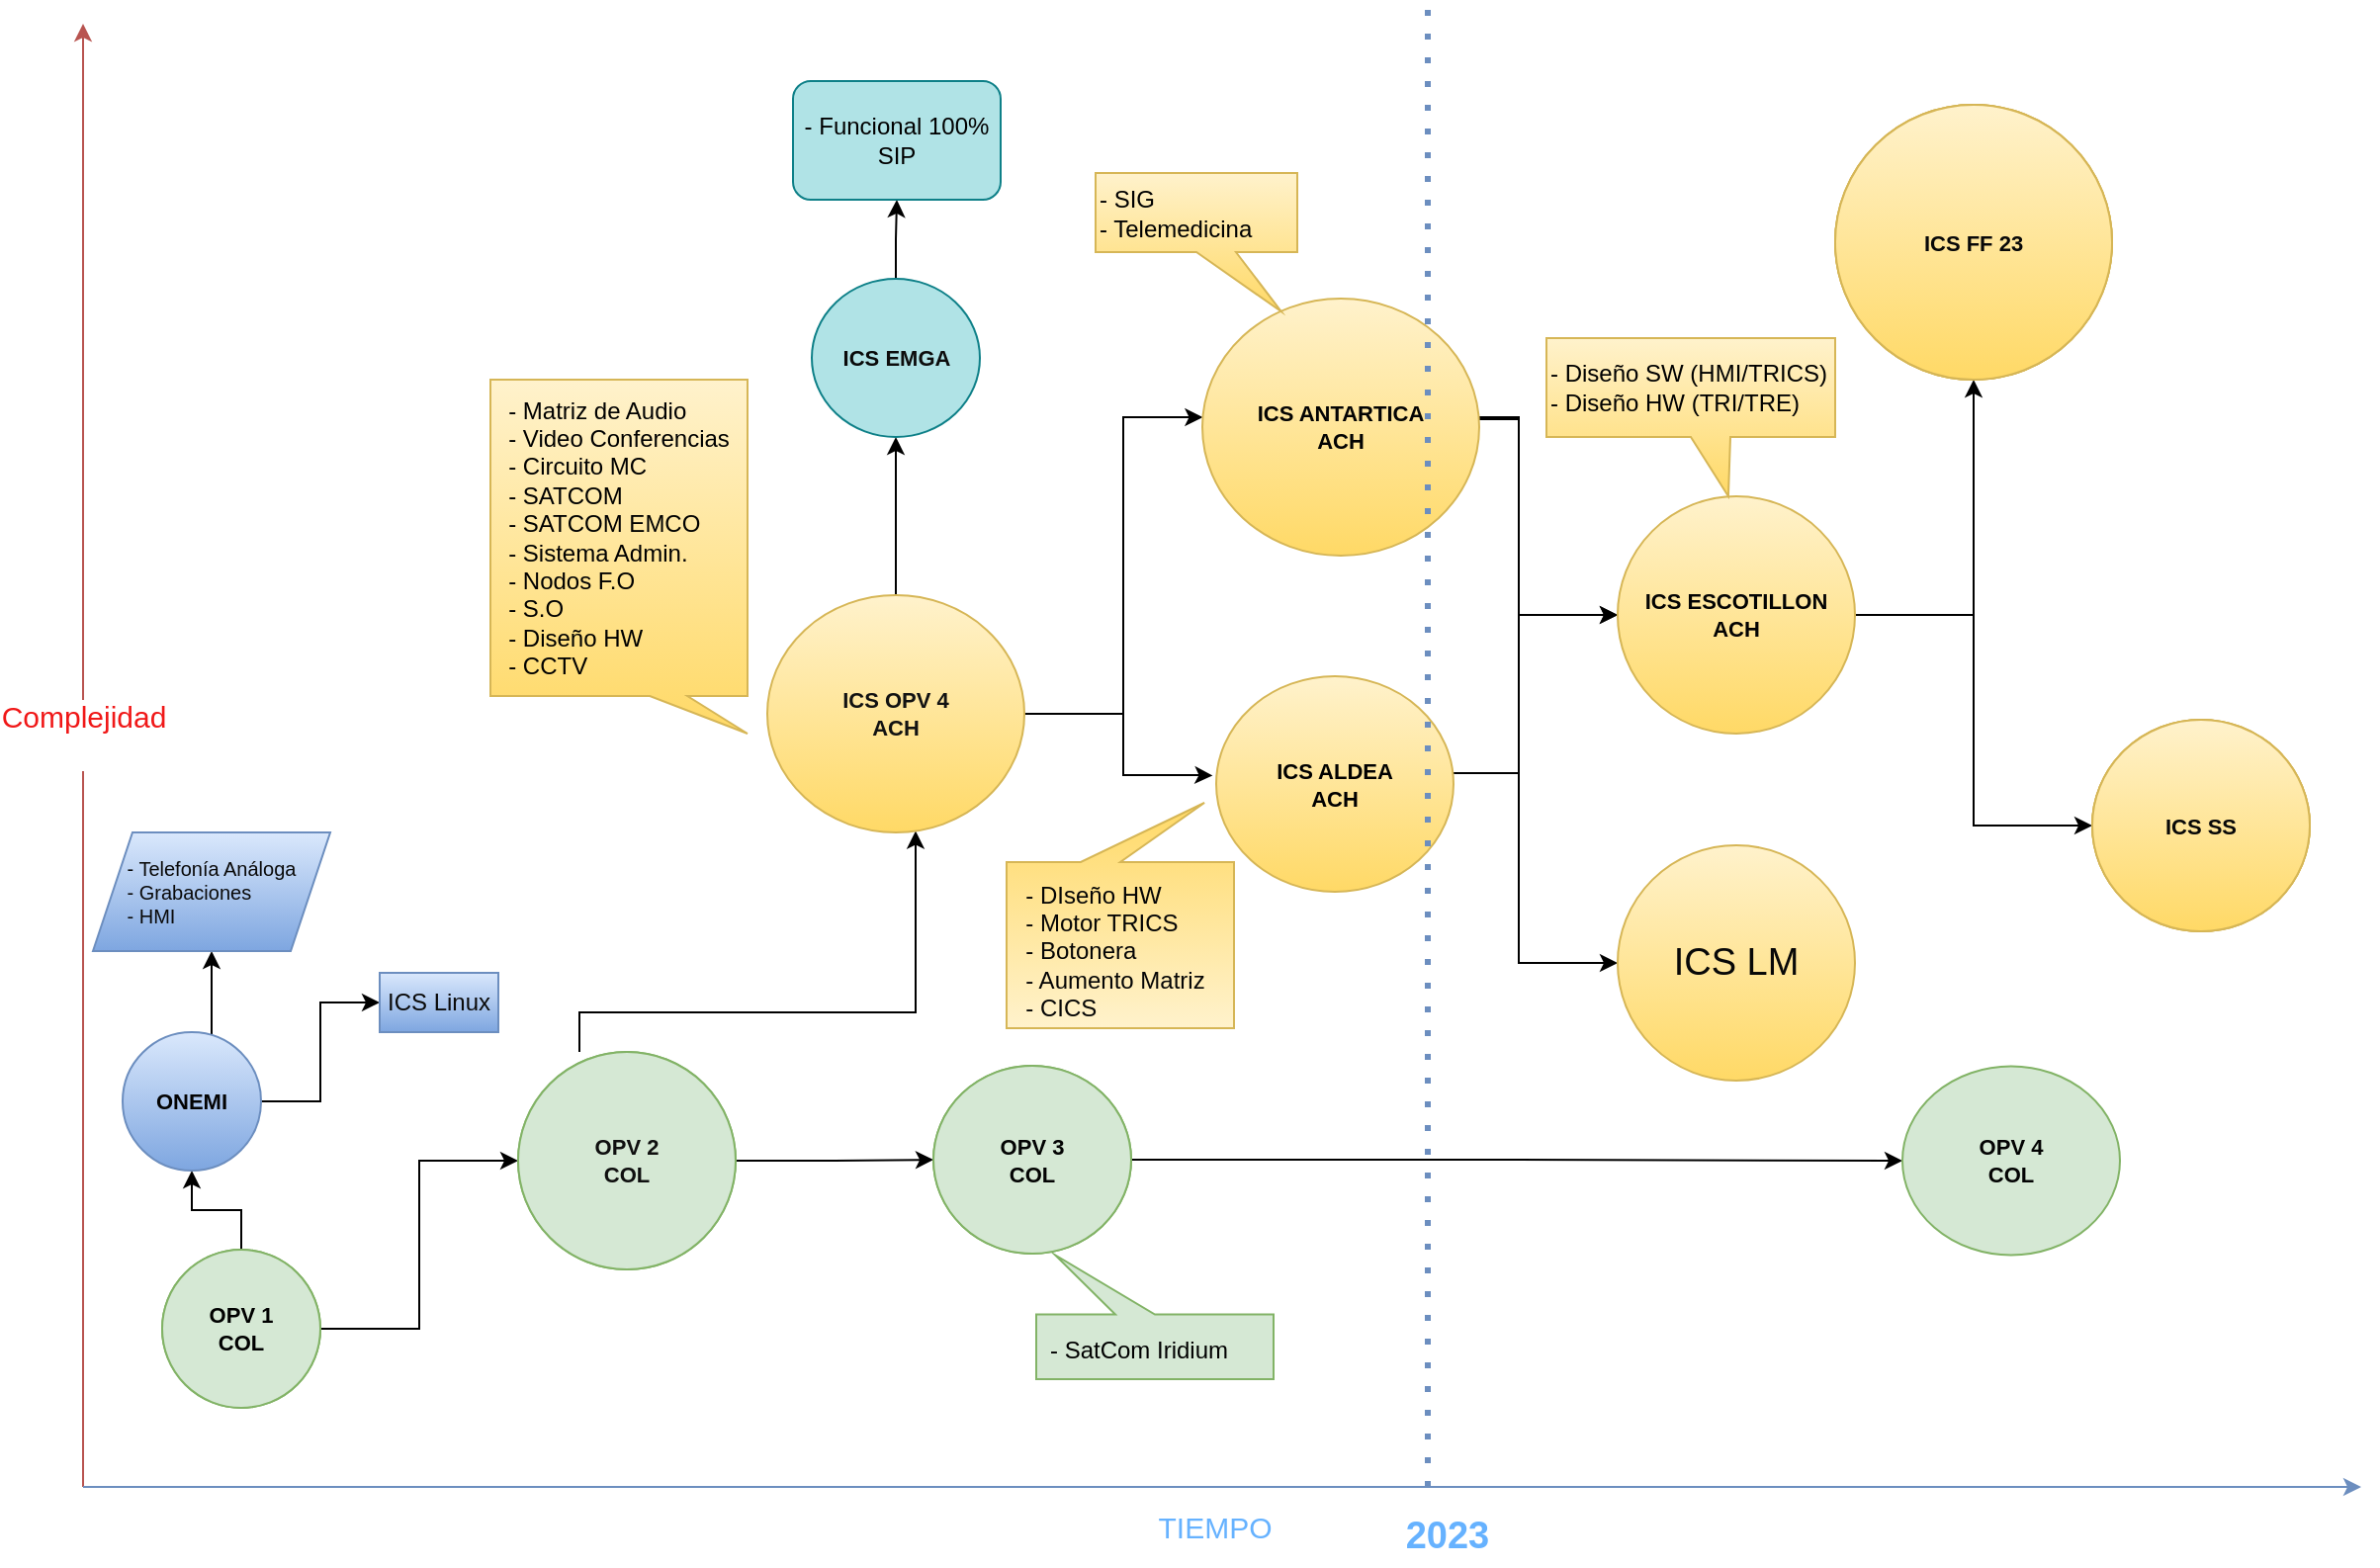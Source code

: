 <mxfile version="20.6.2" type="device" pages="2"><diagram name="ICS Hermes" id="dd472eb7-4b8b-5cd9-a60b-b15522922e76"><mxGraphModel dx="1411" dy="825" grid="1" gridSize="10" guides="1" tooltips="1" connect="1" arrows="1" fold="1" page="1" pageScale="1" pageWidth="1100" pageHeight="850" background="none" math="0" shadow="0"><root><mxCell id="0"/><mxCell id="1" parent="0"/><mxCell id="7mqCqa5LbuB4b-R1EXME-1" value="&lt;div style=&quot;font-size: 15px;&quot;&gt;&lt;font style=&quot;font-size: 15px;&quot; color=&quot;#F01818&quot;&gt;Complejidad&lt;/font&gt;&lt;/div&gt;&lt;div style=&quot;font-size: 15px;&quot;&gt;&lt;font style=&quot;font-size: 15px;&quot; color=&quot;#F01818&quot;&gt;&lt;br&gt;&lt;/font&gt;&lt;/div&gt;" style="endArrow=classic;html=1;rounded=0;fillColor=#f8cecc;strokeColor=#b85450;" parent="1" edge="1"><mxGeometry x="0.03" width="50" height="50" relative="1" as="geometry"><mxPoint x="48" y="760" as="sourcePoint"/><mxPoint x="48" y="20" as="targetPoint"/><Array as="points"><mxPoint x="48" y="430"/></Array><mxPoint as="offset"/></mxGeometry></mxCell><mxCell id="7mqCqa5LbuB4b-R1EXME-2" value="TIEMPO" style="endArrow=classic;html=1;rounded=0;fillColor=#dae8fc;strokeColor=#6c8ebf;labelBackgroundColor=none;fontColor=#66B2FF;fontSize=15;" parent="1" edge="1"><mxGeometry x="-0.007" y="-20" width="50" height="50" relative="1" as="geometry"><mxPoint x="48" y="760" as="sourcePoint"/><mxPoint x="1200" y="760" as="targetPoint"/><mxPoint as="offset"/></mxGeometry></mxCell><mxCell id="7mqCqa5LbuB4b-R1EXME-5" value="" style="edgeStyle=orthogonalEdgeStyle;rounded=0;orthogonalLoop=1;jettySize=auto;html=1;fontSize=18;fontColor=#000000;" parent="1" source="7mqCqa5LbuB4b-R1EXME-3" target="7mqCqa5LbuB4b-R1EXME-4" edge="1"><mxGeometry relative="1" as="geometry"/></mxCell><mxCell id="7mqCqa5LbuB4b-R1EXME-7" value="" style="edgeStyle=orthogonalEdgeStyle;rounded=0;orthogonalLoop=1;jettySize=auto;html=1;fontSize=18;fontColor=#0F0F0F;" parent="1" source="7mqCqa5LbuB4b-R1EXME-3" target="7mqCqa5LbuB4b-R1EXME-6" edge="1"><mxGeometry relative="1" as="geometry"/></mxCell><mxCell id="7mqCqa5LbuB4b-R1EXME-3" value="&lt;div style=&quot;font-size: 13px;&quot;&gt;&lt;font style=&quot;font-size: 13px;&quot; color=&quot;#000000&quot;&gt;OPV 1&lt;/font&gt;&lt;/div&gt;&lt;div style=&quot;font-size: 13px;&quot;&gt;&lt;font style=&quot;font-size: 13px;&quot; color=&quot;#000000&quot;&gt;COL&lt;br&gt;&lt;/font&gt;&lt;/div&gt;" style="ellipse;whiteSpace=wrap;html=1;aspect=fixed;fillColor=#d5e8d4;strokeColor=#82b366;" parent="1" vertex="1"><mxGeometry x="88" y="640" width="80" height="80" as="geometry"/></mxCell><mxCell id="7mqCqa5LbuB4b-R1EXME-13" value="" style="edgeStyle=orthogonalEdgeStyle;rounded=0;orthogonalLoop=1;jettySize=auto;html=1;fontSize=10;fontColor=#0A0A0A;" parent="1" target="7mqCqa5LbuB4b-R1EXME-12" edge="1"><mxGeometry relative="1" as="geometry"><Array as="points"><mxPoint x="299" y="520"/><mxPoint x="469" y="520"/></Array><mxPoint x="299" y="540" as="sourcePoint"/></mxGeometry></mxCell><mxCell id="7mqCqa5LbuB4b-R1EXME-24" value="" style="edgeStyle=orthogonalEdgeStyle;rounded=0;orthogonalLoop=1;jettySize=auto;html=1;fontSize=16;fontColor=#000000;" parent="1" source="7mqCqa5LbuB4b-R1EXME-4" target="7mqCqa5LbuB4b-R1EXME-23" edge="1"><mxGeometry relative="1" as="geometry"/></mxCell><mxCell id="7mqCqa5LbuB4b-R1EXME-4" value="&lt;div style=&quot;font-size: 13px;&quot;&gt;&lt;b&gt;&lt;font style=&quot;font-size: 13px;&quot; color=&quot;#0F0F0F&quot;&gt;&lt;span style=&quot;background-color: transparent;&quot;&gt;OPV 2&lt;/span&gt;&lt;/font&gt;&lt;/b&gt;&lt;/div&gt;&lt;div style=&quot;font-size: 13px;&quot;&gt;&lt;b&gt;&lt;font style=&quot;font-size: 13px;&quot; color=&quot;#0F0F0F&quot;&gt;&lt;span style=&quot;background-color: transparent;&quot;&gt;COL&lt;/span&gt;&lt;/font&gt;&lt;font style=&quot;font-size: 13px;&quot;&gt;&lt;br&gt;&lt;/font&gt;&lt;/b&gt;&lt;/div&gt;" style="ellipse;whiteSpace=wrap;html=1;fillColor=#d5e8d4;strokeColor=#82b366;" parent="1" vertex="1"><mxGeometry x="268" y="540" width="110" height="110" as="geometry"/></mxCell><mxCell id="7mqCqa5LbuB4b-R1EXME-9" value="" style="edgeStyle=orthogonalEdgeStyle;rounded=0;orthogonalLoop=1;jettySize=auto;html=1;fontSize=18;fontColor=#030303;" parent="1" source="7mqCqa5LbuB4b-R1EXME-6" target="7mqCqa5LbuB4b-R1EXME-8" edge="1"><mxGeometry relative="1" as="geometry"><Array as="points"><mxPoint x="113" y="520"/><mxPoint x="113" y="520"/></Array></mxGeometry></mxCell><mxCell id="7mqCqa5LbuB4b-R1EXME-11" value="" style="edgeStyle=orthogonalEdgeStyle;rounded=0;orthogonalLoop=1;jettySize=auto;html=1;fontSize=10;fontColor=#0a0a0a;" parent="1" source="7mqCqa5LbuB4b-R1EXME-6" target="7mqCqa5LbuB4b-R1EXME-10" edge="1"><mxGeometry relative="1" as="geometry"/></mxCell><mxCell id="7mqCqa5LbuB4b-R1EXME-6" value="&lt;span style=&quot;font-size: 11px;&quot;&gt;&lt;font color=&quot;#030303&quot; style=&quot;font-size: 11px;&quot;&gt;ONEMI&lt;/font&gt;&lt;/span&gt;" style="ellipse;whiteSpace=wrap;html=1;fillColor=#dae8fc;strokeColor=#6c8ebf;gradientColor=#7ea6e0;fontSize=11;fontStyle=1" parent="1" vertex="1"><mxGeometry x="68" y="530" width="70" height="70" as="geometry"/></mxCell><mxCell id="7mqCqa5LbuB4b-R1EXME-8" value="&lt;div style=&quot;font-size: 10px;&quot; align=&quot;left&quot;&gt;&lt;font style=&quot;font-size: 10px;&quot; color=&quot;#0a0a0a&quot;&gt;- Telefonía Análoga&lt;/font&gt;&lt;/div&gt;&lt;div style=&quot;font-size: 10px;&quot; align=&quot;left&quot;&gt;&lt;font style=&quot;font-size: 10px;&quot; color=&quot;#0a0a0a&quot;&gt;- Grabaciones&lt;/font&gt;&lt;/div&gt;&lt;div style=&quot;font-size: 10px;&quot; align=&quot;left&quot;&gt;&lt;font style=&quot;font-size: 10px;&quot; color=&quot;#0a0a0a&quot;&gt;- HMI&lt;/font&gt;&lt;font style=&quot;font-size: 10px;&quot; color=&quot;#0a0a0a&quot;&gt;&lt;br&gt;&lt;/font&gt;&lt;/div&gt;" style="shape=parallelogram;perimeter=parallelogramPerimeter;whiteSpace=wrap;html=1;fixedSize=1;fillColor=#dae8fc;strokeColor=#6c8ebf;gradientColor=#7ea6e0;" parent="1" vertex="1"><mxGeometry x="53" y="429" width="120" height="60" as="geometry"/></mxCell><mxCell id="7mqCqa5LbuB4b-R1EXME-10" value="&lt;font color=&quot;#0A0A0A&quot;&gt;ICS Linux&lt;/font&gt;" style="whiteSpace=wrap;html=1;fillColor=#dae8fc;strokeColor=#6c8ebf;gradientColor=#7ea6e0;" parent="1" vertex="1"><mxGeometry x="198" y="500" width="60" height="30" as="geometry"/></mxCell><mxCell id="7mqCqa5LbuB4b-R1EXME-17" value="" style="edgeStyle=orthogonalEdgeStyle;rounded=0;orthogonalLoop=1;jettySize=auto;html=1;fontSize=16;fontColor=#000000;" parent="1" source="7mqCqa5LbuB4b-R1EXME-12" target="7mqCqa5LbuB4b-R1EXME-16" edge="1"><mxGeometry relative="1" as="geometry"/></mxCell><mxCell id="7mqCqa5LbuB4b-R1EXME-32" value="" style="edgeStyle=orthogonalEdgeStyle;rounded=0;orthogonalLoop=1;jettySize=auto;html=1;fontSize=13;fontColor=#030303;exitX=1;exitY=0.5;exitDx=0;exitDy=0;" parent="1" source="7mqCqa5LbuB4b-R1EXME-12" target="7mqCqa5LbuB4b-R1EXME-29" edge="1"><mxGeometry relative="1" as="geometry"><Array as="points"><mxPoint x="574" y="369"/><mxPoint x="574" y="219"/></Array></mxGeometry></mxCell><mxCell id="7mqCqa5LbuB4b-R1EXME-34" style="edgeStyle=orthogonalEdgeStyle;rounded=0;orthogonalLoop=1;jettySize=auto;html=1;fontSize=13;fontColor=#030303;entryX=-0.015;entryY=0.461;entryDx=0;entryDy=0;entryPerimeter=0;" parent="1" source="7mqCqa5LbuB4b-R1EXME-12" target="7mqCqa5LbuB4b-R1EXME-35" edge="1"><mxGeometry relative="1" as="geometry"><mxPoint x="644" y="439" as="targetPoint"/><Array as="points"><mxPoint x="574" y="369"/><mxPoint x="574" y="400"/><mxPoint x="612" y="400"/></Array></mxGeometry></mxCell><mxCell id="7mqCqa5LbuB4b-R1EXME-12" value="&lt;div style=&quot;font-size: 11px;&quot;&gt;&lt;span style=&quot;font-size: 11px;&quot;&gt;&lt;font style=&quot;font-size: 11px;&quot; color=&quot;#121212&quot;&gt;ICS OPV 4&lt;/font&gt;&lt;/span&gt;&lt;/div&gt;&lt;div style=&quot;font-size: 11px;&quot;&gt;&lt;span style=&quot;font-size: 11px;&quot;&gt;&lt;font style=&quot;font-size: 11px;&quot; color=&quot;#121212&quot;&gt;ACH&lt;/font&gt;&lt;font style=&quot;font-size: 11px;&quot;&gt;&lt;br style=&quot;font-size: 11px;&quot;&gt;&lt;/font&gt;&lt;/span&gt;&lt;/div&gt;" style="ellipse;whiteSpace=wrap;html=1;fillColor=#fff2cc;strokeColor=#d6b656;gradientColor=#ffd966;fontSize=11;fontStyle=1" parent="1" vertex="1"><mxGeometry x="394" y="309" width="130" height="120" as="geometry"/></mxCell><mxCell id="7mqCqa5LbuB4b-R1EXME-21" value="" style="edgeStyle=orthogonalEdgeStyle;rounded=0;orthogonalLoop=1;jettySize=auto;html=1;fontSize=16;fontColor=#0d0d0d;" parent="1" source="7mqCqa5LbuB4b-R1EXME-16" target="7mqCqa5LbuB4b-R1EXME-20" edge="1"><mxGeometry relative="1" as="geometry"/></mxCell><mxCell id="7mqCqa5LbuB4b-R1EXME-16" value="&lt;font color=&quot;#0A0A0A&quot; style=&quot;font-size: 11px;&quot;&gt;&lt;b style=&quot;font-size: 11px;&quot;&gt;ICS&lt;/b&gt;&lt;/font&gt; &lt;b style=&quot;font-size: 11px;&quot;&gt;&lt;font color=&quot;#0d0d0d&quot; style=&quot;font-size: 11px;&quot;&gt;EMGA&lt;/font&gt;&lt;/b&gt;" style="ellipse;whiteSpace=wrap;html=1;fillColor=#b0e3e6;strokeColor=#0e8088;fontSize=11;" parent="1" vertex="1"><mxGeometry x="416.5" y="149" width="85" height="80" as="geometry"/></mxCell><mxCell id="7mqCqa5LbuB4b-R1EXME-20" value="&lt;div align=&quot;center&quot;&gt;&lt;font color=&quot;#000000&quot;&gt;- Funcional 100% SIP&lt;/font&gt;&lt;/div&gt;" style="rounded=1;whiteSpace=wrap;html=1;fillColor=#b0e3e6;strokeColor=#0e8088;align=center;" parent="1" vertex="1"><mxGeometry x="407" y="49" width="105" height="60" as="geometry"/></mxCell><mxCell id="XgFDl2Q0dGDpwdbtG6Ab-21" value="" style="edgeStyle=orthogonalEdgeStyle;rounded=0;orthogonalLoop=1;jettySize=auto;html=1;fontSize=19;fontColor=#080808;" parent="1" source="7mqCqa5LbuB4b-R1EXME-23" target="XgFDl2Q0dGDpwdbtG6Ab-20" edge="1"><mxGeometry relative="1" as="geometry"/></mxCell><mxCell id="7mqCqa5LbuB4b-R1EXME-23" value="&lt;div style=&quot;font-size: 13px;&quot;&gt;&lt;b&gt;&lt;font style=&quot;font-size: 13px;&quot; color=&quot;#030303&quot;&gt;OPV 3&lt;/font&gt;&lt;/b&gt;&lt;/div&gt;&lt;div style=&quot;font-size: 13px;&quot;&gt;&lt;b&gt;&lt;font style=&quot;font-size: 13px;&quot; color=&quot;#030303&quot;&gt;COL&lt;br&gt;&lt;/font&gt;&lt;/b&gt;&lt;/div&gt;" style="ellipse;whiteSpace=wrap;html=1;fillColor=#d5e8d4;strokeColor=#82b366;" parent="1" vertex="1"><mxGeometry x="478" y="547" width="100" height="95" as="geometry"/></mxCell><mxCell id="7mqCqa5LbuB4b-R1EXME-41" style="edgeStyle=orthogonalEdgeStyle;rounded=0;orthogonalLoop=1;jettySize=auto;html=1;entryX=0;entryY=0.5;entryDx=0;entryDy=0;fontSize=13;fontColor=#050505;" parent="1" source="7mqCqa5LbuB4b-R1EXME-29" target="7mqCqa5LbuB4b-R1EXME-40" edge="1"><mxGeometry relative="1" as="geometry"><Array as="points"><mxPoint x="774" y="219"/><mxPoint x="774" y="319"/></Array></mxGeometry></mxCell><mxCell id="XgFDl2Q0dGDpwdbtG6Ab-18" style="edgeStyle=orthogonalEdgeStyle;rounded=0;orthogonalLoop=1;jettySize=auto;html=1;entryX=0;entryY=0.5;entryDx=0;entryDy=0;fontSize=19;fontColor=#080808;" parent="1" source="7mqCqa5LbuB4b-R1EXME-29" target="XgFDl2Q0dGDpwdbtG6Ab-13" edge="1"><mxGeometry relative="1" as="geometry"><Array as="points"><mxPoint x="774" y="220"/><mxPoint x="774" y="495"/></Array></mxGeometry></mxCell><mxCell id="7mqCqa5LbuB4b-R1EXME-29" value="&lt;div style=&quot;font-size: 11px;&quot;&gt;&lt;span style=&quot;font-size: 11px;&quot;&gt;&lt;font style=&quot;font-size: 11px;&quot; color=&quot;#030303&quot;&gt;ICS ANTARTICA &lt;br style=&quot;font-size: 11px;&quot;&gt;&lt;/font&gt;&lt;/span&gt;&lt;/div&gt;&lt;div style=&quot;font-size: 11px;&quot;&gt;&lt;span style=&quot;font-size: 11px;&quot;&gt;&lt;font style=&quot;font-size: 11px;&quot; color=&quot;#030303&quot;&gt;ACH&lt;/font&gt;&lt;/span&gt;&lt;br style=&quot;font-size: 11px;&quot;&gt;&lt;/div&gt;" style="ellipse;whiteSpace=wrap;html=1;fillColor=#fff2cc;strokeColor=#d6b656;gradientColor=#ffd966;fontSize=11;fontStyle=1" parent="1" vertex="1"><mxGeometry x="614" y="159" width="140" height="130" as="geometry"/></mxCell><mxCell id="7mqCqa5LbuB4b-R1EXME-42" style="edgeStyle=orthogonalEdgeStyle;rounded=0;orthogonalLoop=1;jettySize=auto;html=1;fontSize=13;fontColor=#050505;" parent="1" source="7mqCqa5LbuB4b-R1EXME-35" edge="1"><mxGeometry relative="1" as="geometry"><mxPoint x="824" y="319" as="targetPoint"/><Array as="points"><mxPoint x="774" y="399"/><mxPoint x="774" y="319"/></Array></mxGeometry></mxCell><mxCell id="7mqCqa5LbuB4b-R1EXME-35" value="&lt;div style=&quot;font-size: 11px;&quot;&gt;&lt;span style=&quot;font-size: 11px;&quot;&gt;&lt;font color=&quot;#000000&quot; style=&quot;font-size: 11px;&quot;&gt;ICS ALDEA&lt;/font&gt;&lt;/span&gt;&lt;/div&gt;&lt;div style=&quot;font-size: 11px;&quot;&gt;&lt;span style=&quot;font-size: 11px;&quot;&gt;&lt;font color=&quot;#000000&quot; style=&quot;font-size: 11px;&quot;&gt;ACH&lt;/font&gt;&lt;br style=&quot;font-size: 11px;&quot;&gt;&lt;/span&gt;&lt;/div&gt;" style="ellipse;whiteSpace=wrap;html=1;fillColor=#fff2cc;strokeColor=#d6b656;gradientColor=#ffd966;fontSize=11;fontStyle=1" parent="1" vertex="1"><mxGeometry x="621" y="350" width="120" height="109" as="geometry"/></mxCell><mxCell id="XgFDl2Q0dGDpwdbtG6Ab-12" value="" style="edgeStyle=orthogonalEdgeStyle;rounded=0;orthogonalLoop=1;jettySize=auto;html=1;fontSize=12;fontColor=#2B2C2E;exitX=1;exitY=0.5;exitDx=0;exitDy=0;" parent="1" source="7mqCqa5LbuB4b-R1EXME-40" target="XgFDl2Q0dGDpwdbtG6Ab-11" edge="1"><mxGeometry relative="1" as="geometry"/></mxCell><mxCell id="XgFDl2Q0dGDpwdbtG6Ab-15" style="edgeStyle=orthogonalEdgeStyle;rounded=0;orthogonalLoop=1;jettySize=auto;html=1;fontSize=19;fontColor=#080808;" parent="1" source="7mqCqa5LbuB4b-R1EXME-40" target="XgFDl2Q0dGDpwdbtG6Ab-14" edge="1"><mxGeometry relative="1" as="geometry"/></mxCell><mxCell id="7mqCqa5LbuB4b-R1EXME-40" value="&lt;div style=&quot;font-size: 11px;&quot;&gt;&lt;span style=&quot;font-size: 11px;&quot;&gt;&lt;font style=&quot;font-size: 11px;&quot; color=&quot;#030303&quot;&gt;ICS ESCOTILLON &lt;br style=&quot;font-size: 11px;&quot;&gt;&lt;/font&gt;&lt;/span&gt;&lt;/div&gt;&lt;div style=&quot;font-size: 11px;&quot;&gt;&lt;span style=&quot;font-size: 11px;&quot;&gt;&lt;font style=&quot;font-size: 11px;&quot; color=&quot;#030303&quot;&gt;ACH&lt;/font&gt;&lt;/span&gt;&lt;br style=&quot;font-size: 11px;&quot;&gt;&lt;/div&gt;" style="ellipse;whiteSpace=wrap;html=1;fillColor=#fff2cc;strokeColor=#d6b656;gradientColor=#ffd966;fontSize=11;fontStyle=1" parent="1" vertex="1"><mxGeometry x="824" y="259" width="120" height="120" as="geometry"/></mxCell><mxCell id="7mqCqa5LbuB4b-R1EXME-46" value="" style="endArrow=none;dashed=1;html=1;dashPattern=1 3;strokeWidth=3;rounded=0;fontSize=14;fontColor=#030303;fillColor=#dae8fc;gradientColor=#7ea6e0;strokeColor=#6c8ebf;" parent="1" edge="1"><mxGeometry width="50" height="50" relative="1" as="geometry"><mxPoint x="728" y="760" as="sourcePoint"/><mxPoint x="728" y="10" as="targetPoint"/></mxGeometry></mxCell><mxCell id="XgFDl2Q0dGDpwdbtG6Ab-1" value="&lt;font size=&quot;1&quot;&gt;&lt;b style=&quot;font-size: 19px;&quot;&gt;2023&lt;/b&gt;&lt;/font&gt;" style="text;html=1;strokeColor=none;fillColor=none;align=center;verticalAlign=middle;whiteSpace=wrap;rounded=0;labelBackgroundColor=none;fontSize=13;fontColor=#66B2FF;" parent="1" vertex="1"><mxGeometry x="688" y="770" width="100" height="30" as="geometry"/></mxCell><mxCell id="XgFDl2Q0dGDpwdbtG6Ab-4" value="&lt;font style=&quot;font-size: 12px;&quot;&gt;&lt;br&gt;&lt;/font&gt;&lt;div style=&quot;font-size: 12px;&quot; align=&quot;left&quot;&gt;&lt;font style=&quot;font-size: 12px;&quot; color=&quot;#000000&quot;&gt;- Matriz de Audio&lt;/font&gt;&lt;/div&gt;&lt;div style=&quot;font-size: 12px;&quot; align=&quot;left&quot;&gt;&lt;font style=&quot;font-size: 12px;&quot; color=&quot;#000000&quot;&gt;- Video Conferencias&lt;/font&gt;&lt;/div&gt;&lt;div style=&quot;font-size: 12px;&quot; align=&quot;left&quot;&gt;&lt;font style=&quot;font-size: 12px;&quot; color=&quot;#000000&quot;&gt;- Circuito MC&lt;/font&gt;&lt;/div&gt;&lt;div style=&quot;font-size: 12px;&quot; align=&quot;left&quot;&gt;&lt;font style=&quot;font-size: 12px;&quot; color=&quot;#000000&quot;&gt;- SATCOM&lt;/font&gt;&lt;/div&gt;&lt;div style=&quot;font-size: 12px;&quot; align=&quot;left&quot;&gt;&lt;font style=&quot;font-size: 12px;&quot; color=&quot;#000000&quot;&gt;- SATCOM EMCO&lt;/font&gt;&lt;/div&gt;&lt;div style=&quot;font-size: 12px;&quot; align=&quot;left&quot;&gt;&lt;font style=&quot;font-size: 12px;&quot; color=&quot;#000000&quot;&gt;- Sistema Admin.&lt;/font&gt;&lt;/div&gt;&lt;div style=&quot;font-size: 12px;&quot; align=&quot;left&quot;&gt;&lt;font style=&quot;font-size: 12px;&quot; color=&quot;#000000&quot;&gt;- Nodos F.O&lt;/font&gt;&lt;/div&gt;&lt;div style=&quot;font-size: 12px;&quot; align=&quot;left&quot;&gt;&lt;font style=&quot;font-size: 12px;&quot; color=&quot;#000000&quot;&gt;- S.O&lt;/font&gt;&lt;/div&gt;&lt;div style=&quot;font-size: 12px;&quot; align=&quot;left&quot;&gt;&lt;font style=&quot;font-size: 12px;&quot; color=&quot;#000000&quot;&gt;- Diseño HW&lt;/font&gt;&lt;/div&gt;&lt;div style=&quot;font-size: 12px;&quot; align=&quot;left&quot;&gt;&lt;font style=&quot;font-size: 12px;&quot; color=&quot;#000000&quot;&gt;&lt;font style=&quot;font-size: 12px;&quot;&gt;- CCTV&lt;/font&gt;&lt;br&gt;&lt;/font&gt;&lt;/div&gt;&lt;br&gt;" style="shape=callout;whiteSpace=wrap;html=1;perimeter=calloutPerimeter;labelBackgroundColor=none;strokeColor=#d6b656;fontSize=19;position2=1;fillColor=#fff2cc;gradientColor=#ffd966;base=19;size=19;position=0.62;" parent="1" vertex="1"><mxGeometry x="254" y="200" width="130" height="179" as="geometry"/></mxCell><mxCell id="XgFDl2Q0dGDpwdbtG6Ab-11" value="&lt;font style=&quot;font-size: 19px;&quot; color=&quot;#080808&quot;&gt;ICS FF 23&lt;/font&gt;" style="ellipse;whiteSpace=wrap;html=1;fillColor=#fff2cc;strokeColor=#d6b656;gradientColor=#ffd966;" parent="1" vertex="1"><mxGeometry x="934" y="61" width="140" height="139" as="geometry"/></mxCell><mxCell id="XgFDl2Q0dGDpwdbtG6Ab-13" value="&lt;font style=&quot;font-size: 19px;&quot; color=&quot;#080808&quot;&gt;ICS LM&lt;/font&gt;" style="ellipse;whiteSpace=wrap;html=1;fillColor=#fff2cc;strokeColor=#d6b656;gradientColor=#ffd966;" parent="1" vertex="1"><mxGeometry x="824" y="435.5" width="120" height="119" as="geometry"/></mxCell><mxCell id="XgFDl2Q0dGDpwdbtG6Ab-14" value="&lt;font style=&quot;font-size: 19px;&quot; color=&quot;#080808&quot;&gt;ICS SS&lt;/font&gt;" style="ellipse;whiteSpace=wrap;html=1;fillColor=#fff2cc;strokeColor=#d6b656;gradientColor=#ffd966;" parent="1" vertex="1"><mxGeometry x="1064" y="372" width="110" height="107" as="geometry"/></mxCell><mxCell id="XgFDl2Q0dGDpwdbtG6Ab-20" value="&lt;div style=&quot;font-size: 11px;&quot;&gt;&lt;span style=&quot;font-size: 11px;&quot;&gt;&lt;font style=&quot;font-size: 11px;&quot; color=&quot;#030303&quot;&gt;OPV 4&lt;/font&gt;&lt;/span&gt;&lt;/div&gt;&lt;div style=&quot;font-size: 11px;&quot;&gt;&lt;span style=&quot;font-size: 11px;&quot;&gt;&lt;font style=&quot;font-size: 11px;&quot; color=&quot;#030303&quot;&gt;COL&lt;br style=&quot;font-size: 11px;&quot;&gt;&lt;/font&gt;&lt;/span&gt;&lt;/div&gt;" style="ellipse;whiteSpace=wrap;html=1;fillColor=#d5e8d4;strokeColor=#82b366;fontSize=11;fontStyle=1" parent="1" vertex="1"><mxGeometry x="968" y="547.25" width="110" height="95.5" as="geometry"/></mxCell><mxCell id="gtB1ykbKYXZZdmGHr2ak-2" value="" style="shape=callout;whiteSpace=wrap;html=1;perimeter=calloutPerimeter;rotation=-180;position2=0.13;fillColor=#fff2cc;strokeColor=#d6b656;gradientColor=#ffd966;" vertex="1" parent="1"><mxGeometry x="515" y="414" width="115" height="114" as="geometry"/></mxCell><mxCell id="XgFDl2Q0dGDpwdbtG6Ab-10" value="&lt;div align=&quot;left&quot;&gt;&lt;font color=&quot;#050505&quot;&gt;- DIseño HW&lt;/font&gt;&lt;/div&gt;&lt;div align=&quot;left&quot;&gt;&lt;font color=&quot;#050505&quot;&gt;- Motor TRICS&lt;/font&gt;&lt;/div&gt;&lt;div align=&quot;left&quot;&gt;&lt;font color=&quot;#050505&quot;&gt;- Botonera&lt;/font&gt;&lt;/div&gt;&lt;div align=&quot;left&quot;&gt;&lt;font color=&quot;#050505&quot;&gt;- Aumento Matriz&lt;/font&gt;&lt;/div&gt;&lt;font color=&quot;#050505&quot;&gt;&lt;div style=&quot;text-align: left;&quot;&gt;&lt;span style=&quot;background-color: initial;&quot;&gt;- CICS&lt;/span&gt;&lt;/div&gt;&lt;/font&gt;" style="text;html=1;strokeColor=none;fillColor=none;align=center;verticalAlign=middle;whiteSpace=wrap;rounded=0;labelBackgroundColor=none;fontSize=12;fontColor=#0A0A0A;" parent="1" vertex="1"><mxGeometry x="515" y="444" width="110" height="90" as="geometry"/></mxCell><mxCell id="gtB1ykbKYXZZdmGHr2ak-4" value="- SIG&lt;br&gt;&lt;div style=&quot;&quot;&gt;&lt;span style=&quot;background-color: initial;&quot;&gt;- Telemedicina&lt;/span&gt;&lt;/div&gt;" style="shape=callout;whiteSpace=wrap;html=1;perimeter=calloutPerimeter;position2=0.92;fillColor=#fff2cc;gradientColor=#ffd966;strokeColor=#d6b656;align=left;" vertex="1" parent="1"><mxGeometry x="560" y="95.5" width="102" height="70" as="geometry"/></mxCell><mxCell id="gtB1ykbKYXZZdmGHr2ak-5" value="- Diseño SW (HMI/TRICS)&lt;br&gt;- Diseño HW (TRI/TRE)" style="shape=callout;whiteSpace=wrap;html=1;perimeter=calloutPerimeter;labelBackgroundColor=none;fillColor=#fff2cc;gradientColor=#ffd966;strokeColor=#d6b656;align=left;position2=0.63;" vertex="1" parent="1"><mxGeometry x="788" y="179" width="146" height="80" as="geometry"/></mxCell><mxCell id="gtB1ykbKYXZZdmGHr2ak-6" value="" style="shape=callout;whiteSpace=wrap;html=1;perimeter=calloutPerimeter;labelBackgroundColor=none;fillColor=#d5e8d4;strokeColor=#82b366;rotation=-180;position2=0.92;" vertex="1" parent="1"><mxGeometry x="530" y="642.75" width="120" height="62.75" as="geometry"/></mxCell><mxCell id="gtB1ykbKYXZZdmGHr2ak-7" value="- SatCom Iridium" style="text;html=1;strokeColor=none;fillColor=none;align=center;verticalAlign=middle;whiteSpace=wrap;rounded=0;labelBackgroundColor=none;fontStyle=0" vertex="1" parent="1"><mxGeometry x="532.5" y="675.5" width="97.5" height="30" as="geometry"/></mxCell><mxCell id="gtB1ykbKYXZZdmGHr2ak-10" value="&lt;font style=&quot;font-size: 19px;&quot; color=&quot;#080808&quot;&gt;ICS FF 23&lt;/font&gt;" style="ellipse;whiteSpace=wrap;html=1;fillColor=#fff2cc;strokeColor=#d6b656;gradientColor=#ffd966;" vertex="1" parent="1"><mxGeometry x="934" y="61" width="140" height="139" as="geometry"/></mxCell><mxCell id="gtB1ykbKYXZZdmGHr2ak-11" value="&lt;font style=&quot;font-size: 19px;&quot; color=&quot;#080808&quot;&gt;ICS SS&lt;/font&gt;" style="ellipse;whiteSpace=wrap;html=1;fillColor=#fff2cc;strokeColor=#d6b656;gradientColor=#ffd966;" vertex="1" parent="1"><mxGeometry x="1064" y="372" width="110" height="107" as="geometry"/></mxCell><mxCell id="gtB1ykbKYXZZdmGHr2ak-12" value="&lt;font style=&quot;font-size: 11px;&quot; color=&quot;#080808&quot;&gt;ICS FF 23&lt;/font&gt;" style="ellipse;whiteSpace=wrap;html=1;fillColor=#fff2cc;strokeColor=#d6b656;gradientColor=#ffd966;fontSize=11;fontStyle=1" vertex="1" parent="1"><mxGeometry x="934" y="61" width="140" height="139" as="geometry"/></mxCell><mxCell id="gtB1ykbKYXZZdmGHr2ak-13" value="&lt;font style=&quot;font-size: 11px;&quot; color=&quot;#080808&quot;&gt;ICS SS&lt;/font&gt;" style="ellipse;whiteSpace=wrap;html=1;fillColor=#fff2cc;strokeColor=#d6b656;gradientColor=#ffd966;fontSize=11;fontStyle=1" vertex="1" parent="1"><mxGeometry x="1064" y="372" width="110" height="107" as="geometry"/></mxCell><mxCell id="gtB1ykbKYXZZdmGHr2ak-14" value="&lt;div style=&quot;font-size: 11px;&quot;&gt;&lt;span style=&quot;font-size: 11px;&quot;&gt;&lt;font style=&quot;font-size: 11px;&quot; color=&quot;#030303&quot;&gt;OPV 3&lt;/font&gt;&lt;/span&gt;&lt;/div&gt;&lt;div style=&quot;font-size: 11px;&quot;&gt;&lt;span style=&quot;font-size: 11px;&quot;&gt;&lt;font style=&quot;font-size: 11px;&quot; color=&quot;#030303&quot;&gt;COL&lt;br style=&quot;font-size: 11px;&quot;&gt;&lt;/font&gt;&lt;/span&gt;&lt;/div&gt;" style="ellipse;whiteSpace=wrap;html=1;fillColor=#d5e8d4;strokeColor=#82b366;fontSize=11;fontStyle=1" vertex="1" parent="1"><mxGeometry x="478" y="547" width="100" height="95" as="geometry"/></mxCell><mxCell id="gtB1ykbKYXZZdmGHr2ak-15" value="&lt;div style=&quot;font-size: 11px;&quot;&gt;&lt;span style=&quot;font-size: 11px;&quot;&gt;&lt;font style=&quot;font-size: 11px;&quot; color=&quot;#0F0F0F&quot;&gt;&lt;span style=&quot;background-color: transparent; font-size: 11px;&quot;&gt;OPV 2&lt;/span&gt;&lt;/font&gt;&lt;/span&gt;&lt;/div&gt;&lt;div style=&quot;font-size: 11px;&quot;&gt;&lt;span style=&quot;font-size: 11px;&quot;&gt;&lt;font style=&quot;font-size: 11px;&quot; color=&quot;#0F0F0F&quot;&gt;&lt;span style=&quot;background-color: transparent; font-size: 11px;&quot;&gt;COL&lt;/span&gt;&lt;/font&gt;&lt;font style=&quot;font-size: 11px;&quot;&gt;&lt;br style=&quot;font-size: 11px;&quot;&gt;&lt;/font&gt;&lt;/span&gt;&lt;/div&gt;" style="ellipse;whiteSpace=wrap;html=1;fillColor=#d5e8d4;strokeColor=#82b366;fontSize=11;fontStyle=1" vertex="1" parent="1"><mxGeometry x="268" y="540" width="110" height="110" as="geometry"/></mxCell><mxCell id="gtB1ykbKYXZZdmGHr2ak-16" value="&lt;div style=&quot;font-size: 11px;&quot;&gt;&lt;font style=&quot;font-size: 11px;&quot; color=&quot;#000000&quot;&gt;OPV 1&lt;/font&gt;&lt;/div&gt;&lt;div style=&quot;font-size: 11px;&quot;&gt;&lt;font style=&quot;font-size: 11px;&quot; color=&quot;#000000&quot;&gt;COL&lt;br style=&quot;font-size: 11px;&quot;&gt;&lt;/font&gt;&lt;/div&gt;" style="ellipse;whiteSpace=wrap;html=1;aspect=fixed;fillColor=#d5e8d4;strokeColor=#82b366;fontSize=11;fontStyle=1" vertex="1" parent="1"><mxGeometry x="88" y="640" width="80" height="80" as="geometry"/></mxCell></root></mxGraphModel></diagram><diagram id="Y6D6LiJxNvSc9yeLJu5Y" name="ICS SW"><mxGraphModel dx="1705" dy="997" grid="1" gridSize="10" guides="1" tooltips="1" connect="1" arrows="1" fold="1" page="1" pageScale="1" pageWidth="1100" pageHeight="850" math="0" shadow="0"><root><mxCell id="0"/><mxCell id="1" parent="0"/><mxCell id="WnH1nkSiGPH3ruKdQB_K-30" value="&lt;font color=&quot;#0F0F0F&quot;&gt;VB 6.0 &lt;br&gt;&lt;/font&gt;" style="rounded=1;whiteSpace=wrap;html=1;labelBackgroundColor=none;strokeColor=#36393d;fontSize=19;fillColor=#cce5ff;" parent="1" vertex="1"><mxGeometry x="41" y="710" width="440" height="60" as="geometry"/></mxCell><mxCell id="WnH1nkSiGPH3ruKdQB_K-1" value="&lt;div&gt;&lt;font color=&quot;#0D0D0D&quot;&gt;&lt;br&gt;&lt;/font&gt;&lt;/div&gt;&lt;div&gt;&lt;font color=&quot;#0D0D0D&quot;&gt;TRICS&lt;/font&gt;&lt;/div&gt;&lt;div&gt;&lt;font color=&quot;#0D0D0D&quot;&gt;ICS COL&lt;br&gt;&lt;/font&gt;&lt;/div&gt;&lt;div&gt;&lt;br&gt;&lt;/div&gt;" style="ellipse;whiteSpace=wrap;html=1;labelBackgroundColor=none;strokeColor=#6c8ebf;fontSize=19;fillColor=#dae8fc;gradientColor=#7ea6e0;" parent="1" vertex="1"><mxGeometry x="10" y="345" width="120" height="80" as="geometry"/></mxCell><mxCell id="WnH1nkSiGPH3ruKdQB_K-5" value="&lt;div&gt;&lt;font color=&quot;#0D0D0D&quot;&gt;&lt;br&gt;&lt;/font&gt;&lt;/div&gt;&lt;div&gt;&lt;font color=&quot;#0D0D0D&quot;&gt;&lt;br&gt;&lt;/font&gt;&lt;/div&gt;&lt;div&gt;&lt;font color=&quot;#0D0D0D&quot;&gt;TRI&lt;/font&gt;&lt;/div&gt;&lt;br&gt;&lt;div&gt;&lt;br&gt;&lt;/div&gt;" style="ellipse;whiteSpace=wrap;html=1;labelBackgroundColor=none;strokeColor=#6c8ebf;fontSize=19;fillColor=#dae8fc;gradientColor=#7ea6e0;" parent="1" vertex="1"><mxGeometry x="178" y="210" width="120" height="80" as="geometry"/></mxCell><mxCell id="WnH1nkSiGPH3ruKdQB_K-6" value="&lt;div&gt;&lt;font color=&quot;#0D0D0D&quot;&gt;&lt;br&gt;&lt;/font&gt;&lt;/div&gt;&lt;div&gt;&lt;font color=&quot;#0D0D0D&quot;&gt;&lt;br&gt;&lt;/font&gt;&lt;/div&gt;&lt;div&gt;&lt;font color=&quot;#0D0D0D&quot;&gt;TRE&lt;/font&gt;&lt;/div&gt;&lt;br&gt;&lt;div&gt;&lt;br&gt;&lt;/div&gt;" style="ellipse;whiteSpace=wrap;html=1;labelBackgroundColor=none;strokeColor=#6c8ebf;fontSize=19;fillColor=#dae8fc;gradientColor=#7ea6e0;" parent="1" vertex="1"><mxGeometry x="178" y="370" width="120" height="80" as="geometry"/></mxCell><mxCell id="WnH1nkSiGPH3ruKdQB_K-7" value="&lt;font color=&quot;#0F0F0F&quot;&gt;BANASOFT SDK&lt;br&gt;&lt;/font&gt;" style="rounded=1;whiteSpace=wrap;html=1;labelBackgroundColor=none;strokeColor=#6c8ebf;fontSize=19;fillColor=#dae8fc;gradientColor=#7ea6e0;" parent="1" vertex="1"><mxGeometry x="40" y="20" width="300" height="60" as="geometry"/></mxCell><mxCell id="WnH1nkSiGPH3ruKdQB_K-8" value="&lt;font color=&quot;#0F0F0F&quot;&gt;Banasoft SDK &lt;/font&gt;&lt;font color=&quot;#000000&quot;&gt;/&lt;/font&gt; &lt;font color=&quot;#0F0F0F&quot;&gt;VaxVoIP&lt;br&gt;&lt;/font&gt;" style="rounded=1;whiteSpace=wrap;html=1;labelBackgroundColor=none;strokeColor=#82b366;fontSize=19;fillColor=#d5e8d4;gradientColor=#97d077;" parent="1" vertex="1"><mxGeometry x="340" y="20" width="350" height="60" as="geometry"/></mxCell><mxCell id="WnH1nkSiGPH3ruKdQB_K-9" value="&lt;font color=&quot;#0F0F0F&quot;&gt;CISC v1.0&lt;br&gt;&lt;/font&gt;" style="rounded=1;whiteSpace=wrap;html=1;labelBackgroundColor=none;strokeColor=#36393d;fontSize=19;fillColor=#cce5ff;" parent="1" vertex="1"><mxGeometry x="40" y="621" width="280" height="60" as="geometry"/></mxCell><mxCell id="WnH1nkSiGPH3ruKdQB_K-10" value="&lt;font color=&quot;#0F0F0F&quot;&gt;CISC v3.0&lt;br&gt;&lt;/font&gt;" style="rounded=1;whiteSpace=wrap;html=1;labelBackgroundColor=none;strokeColor=#82b366;fontSize=19;fillColor=#d5e8d4;gradientColor=#97d077;" parent="1" vertex="1"><mxGeometry x="480" y="621" width="210" height="60" as="geometry"/></mxCell><mxCell id="WnH1nkSiGPH3ruKdQB_K-12" value="&lt;font color=&quot;#0F0F0F&quot;&gt;CISC v2.0&lt;br&gt;&lt;/font&gt;" style="rounded=1;whiteSpace=wrap;html=1;labelBackgroundColor=none;strokeColor=#82b366;fontSize=19;fillColor=#d5e8d4;gradientColor=#97d077;" parent="1" vertex="1"><mxGeometry x="320" y="621" width="160" height="60" as="geometry"/></mxCell><mxCell id="WnH1nkSiGPH3ruKdQB_K-17" value="&lt;div&gt;&lt;font color=&quot;#0D0D0D&quot;&gt;TIR&lt;/font&gt;&lt;/div&gt;" style="ellipse;whiteSpace=wrap;html=1;labelBackgroundColor=none;strokeColor=#6c8ebf;fontSize=19;fillColor=#dae8fc;gradientColor=#7ea6e0;" parent="1" vertex="1"><mxGeometry x="178" y="510" width="120" height="80" as="geometry"/></mxCell><mxCell id="WnH1nkSiGPH3ruKdQB_K-23" style="edgeStyle=orthogonalEdgeStyle;rounded=0;orthogonalLoop=1;jettySize=auto;html=1;entryX=0;entryY=0.5;entryDx=0;entryDy=0;fontSize=19;fontColor=#000000;" parent="1" source="WnH1nkSiGPH3ruKdQB_K-18" target="WnH1nkSiGPH3ruKdQB_K-22" edge="1"><mxGeometry relative="1" as="geometry"/></mxCell><mxCell id="WnH1nkSiGPH3ruKdQB_K-25" style="edgeStyle=orthogonalEdgeStyle;rounded=0;orthogonalLoop=1;jettySize=auto;html=1;entryX=0.039;entryY=0.677;entryDx=0;entryDy=0;entryPerimeter=0;fontSize=19;fontColor=#000000;" parent="1" source="WnH1nkSiGPH3ruKdQB_K-18" target="WnH1nkSiGPH3ruKdQB_K-21" edge="1"><mxGeometry relative="1" as="geometry"/></mxCell><mxCell id="WnH1nkSiGPH3ruKdQB_K-18" value="&lt;div&gt;&lt;font color=&quot;#0D0D0D&quot;&gt;&lt;br&gt;&lt;/font&gt;&lt;/div&gt;&lt;div&gt;&lt;font color=&quot;#0D0D0D&quot;&gt;&lt;br&gt;&lt;/font&gt;&lt;/div&gt;&lt;div&gt;&lt;font color=&quot;#0D0D0D&quot;&gt;TRI&lt;/font&gt;&lt;/div&gt;&lt;br&gt;&lt;div&gt;&lt;br&gt;&lt;/div&gt;" style="ellipse;whiteSpace=wrap;html=1;labelBackgroundColor=none;strokeColor=#82b366;fontSize=19;fillColor=#d5e8d4;gradientColor=#97d077;" parent="1" vertex="1"><mxGeometry x="330" y="210" width="120" height="80" as="geometry"/></mxCell><mxCell id="WnH1nkSiGPH3ruKdQB_K-24" style="edgeStyle=orthogonalEdgeStyle;rounded=0;orthogonalLoop=1;jettySize=auto;html=1;entryX=0;entryY=0.5;entryDx=0;entryDy=0;fontSize=19;fontColor=#000000;" parent="1" source="WnH1nkSiGPH3ruKdQB_K-19" target="WnH1nkSiGPH3ruKdQB_K-22" edge="1"><mxGeometry relative="1" as="geometry"/></mxCell><mxCell id="WnH1nkSiGPH3ruKdQB_K-19" value="&lt;div&gt;&lt;font color=&quot;#0D0D0D&quot;&gt;&lt;br&gt;&lt;/font&gt;&lt;/div&gt;&lt;div&gt;&lt;font color=&quot;#0D0D0D&quot;&gt;&lt;br&gt;&lt;/font&gt;&lt;/div&gt;&lt;div&gt;&lt;font color=&quot;#0D0D0D&quot;&gt;TRE&lt;/font&gt;&lt;/div&gt;&lt;br&gt;&lt;div&gt;&lt;br&gt;&lt;/div&gt;" style="ellipse;whiteSpace=wrap;html=1;labelBackgroundColor=none;strokeColor=#82b366;fontSize=19;fillColor=#d5e8d4;gradientColor=#97d077;" parent="1" vertex="1"><mxGeometry x="330" y="370" width="120" height="80" as="geometry"/></mxCell><mxCell id="WnH1nkSiGPH3ruKdQB_K-20" value="&lt;div&gt;&lt;font color=&quot;#0D0D0D&quot;&gt;TIR&lt;/font&gt;&lt;/div&gt;" style="ellipse;whiteSpace=wrap;html=1;labelBackgroundColor=none;strokeColor=#82b366;fontSize=19;fillColor=#d5e8d4;gradientColor=#97d077;" parent="1" vertex="1"><mxGeometry x="330" y="510" width="120" height="80" as="geometry"/></mxCell><mxCell id="WnH1nkSiGPH3ruKdQB_K-21" value="&lt;div&gt;&lt;font color=&quot;#0D0D0D&quot;&gt;&lt;br&gt;&lt;/font&gt;&lt;/div&gt;&lt;div&gt;&lt;font color=&quot;#0D0D0D&quot;&gt;&lt;br&gt;&lt;/font&gt;&lt;/div&gt;&lt;div&gt;&lt;font color=&quot;#0D0D0D&quot;&gt;TRI-C&lt;/font&gt;&lt;/div&gt;&lt;br&gt;&lt;div&gt;&lt;br&gt;&lt;/div&gt;" style="ellipse;whiteSpace=wrap;html=1;labelBackgroundColor=none;strokeColor=#82b366;fontSize=19;fillColor=#d5e8d4;gradientColor=#97d077;" parent="1" vertex="1"><mxGeometry x="528" y="130" width="120" height="80" as="geometry"/></mxCell><mxCell id="WnH1nkSiGPH3ruKdQB_K-22" value="&lt;div&gt;&lt;font color=&quot;#0D0D0D&quot;&gt;&lt;br&gt;&lt;/font&gt;&lt;/div&gt;&lt;div&gt;&lt;font color=&quot;#0D0D0D&quot;&gt;&lt;br&gt;&lt;/font&gt;&lt;/div&gt;&lt;div&gt;&lt;font color=&quot;#0D0D0D&quot;&gt;TRI-D&lt;/font&gt;&lt;/div&gt;&lt;br&gt;&lt;div&gt;&lt;br&gt;&lt;/div&gt;" style="ellipse;whiteSpace=wrap;html=1;labelBackgroundColor=none;strokeColor=#82b366;fontSize=19;fillColor=#d5e8d4;gradientColor=#97d077;" parent="1" vertex="1"><mxGeometry x="529" y="284" width="120" height="80" as="geometry"/></mxCell><mxCell id="WnH1nkSiGPH3ruKdQB_K-26" value="&lt;div&gt;&lt;font color=&quot;#0D0D0D&quot;&gt;TIR 2.0&lt;br&gt;&lt;/font&gt;&lt;/div&gt;" style="ellipse;whiteSpace=wrap;html=1;labelBackgroundColor=none;strokeColor=#82b366;fontSize=19;fillColor=#d5e8d4;gradientColor=#97d077;" parent="1" vertex="1"><mxGeometry x="525" y="510" width="120" height="80" as="geometry"/></mxCell><mxCell id="WnH1nkSiGPH3ruKdQB_K-27" value="ICS ALDEA" style="text;html=1;strokeColor=none;fillColor=none;align=center;verticalAlign=middle;whiteSpace=wrap;rounded=0;labelBackgroundColor=none;fontSize=19;fontColor=#000000;" parent="1" vertex="1"><mxGeometry x="490" y="780" width="169" height="30" as="geometry"/></mxCell><mxCell id="WnH1nkSiGPH3ruKdQB_K-28" value="" style="endArrow=none;dashed=1;html=1;dashPattern=1 3;strokeWidth=5;rounded=0;fontSize=19;fontColor=#000000;fillColor=#f8cecc;gradientColor=#ea6b66;strokeColor=#b85450;entryX=0.404;entryY=1.056;entryDx=0;entryDy=0;entryPerimeter=0;" parent="1" target="WnH1nkSiGPH3ruKdQB_K-8" edge="1"><mxGeometry width="50" height="50" relative="1" as="geometry"><mxPoint x="480" y="800" as="sourcePoint"/><mxPoint x="480" y="100" as="targetPoint"/></mxGeometry></mxCell><mxCell id="WnH1nkSiGPH3ruKdQB_K-29" value="&lt;font color=&quot;#0F0F0F&quot;&gt;&quot;OPUS&quot; &lt;/font&gt;&lt;font color=&quot;#000000&quot;&gt;/&lt;/font&gt; &lt;font color=&quot;#0F0F0F&quot;&gt;VaxVoIP&lt;br&gt;&lt;/font&gt;" style="rounded=1;whiteSpace=wrap;html=1;labelBackgroundColor=none;strokeColor=#36393d;fontSize=19;fillColor=#ffff88;" parent="1" vertex="1"><mxGeometry x="690" y="20" width="390" height="60" as="geometry"/></mxCell><mxCell id="WnH1nkSiGPH3ruKdQB_K-31" value="&lt;font color=&quot;#0F0F0F&quot;&gt;VB 6.0 / Py 3.0 / B4R&lt;br&gt;&lt;/font&gt;" style="rounded=1;whiteSpace=wrap;html=1;labelBackgroundColor=none;strokeColor=#82b366;fontSize=19;fillColor=#d5e8d4;gradientColor=#97d077;" parent="1" vertex="1"><mxGeometry x="481" y="710" width="210" height="60" as="geometry"/></mxCell><mxCell id="WnH1nkSiGPH3ruKdQB_K-32" value="" style="endArrow=none;dashed=1;html=1;dashPattern=1 3;strokeWidth=5;rounded=0;fontSize=19;fontColor=#000000;fillColor=#f8cecc;gradientColor=#ea6b66;strokeColor=#b85450;entryX=0.404;entryY=1.056;entryDx=0;entryDy=0;entryPerimeter=0;" parent="1" edge="1"><mxGeometry width="50" height="50" relative="1" as="geometry"><mxPoint x="691" y="796.64" as="sourcePoint"/><mxPoint x="692.4" y="80.0" as="targetPoint"/></mxGeometry></mxCell><mxCell id="WnH1nkSiGPH3ruKdQB_K-33" value="&lt;font color=&quot;#0F0F0F&quot;&gt;C++ / B4R / Py 3.0 / QT&lt;br&gt;&lt;/font&gt;" style="rounded=1;whiteSpace=wrap;html=1;labelBackgroundColor=none;strokeColor=#36393d;fontSize=19;fillColor=#ffff88;" parent="1" vertex="1"><mxGeometry x="693" y="710" width="377" height="60" as="geometry"/></mxCell><mxCell id="WnH1nkSiGPH3ruKdQB_K-34" value="&lt;font color=&quot;#0F0F0F&quot;&gt;CISC v4.0&lt;br&gt;&lt;/font&gt;" style="rounded=1;whiteSpace=wrap;html=1;labelBackgroundColor=none;strokeColor=#36393d;fontSize=19;fillColor=#ffff88;" parent="1" vertex="1"><mxGeometry x="693" y="621" width="377" height="60" as="geometry"/></mxCell><mxCell id="WnH1nkSiGPH3ruKdQB_K-38" value="Consola Touch" style="ellipse;shape=cloud;whiteSpace=wrap;html=1;labelBackgroundColor=none;strokeColor=#36393d;fontSize=19;fillColor=#ffff88;fontColor=#121212;" parent="1" vertex="1"><mxGeometry x="691" y="100" width="125" height="80" as="geometry"/></mxCell><mxCell id="WnH1nkSiGPH3ruKdQB_K-40" value="&lt;div&gt;SBC &lt;br&gt;&lt;/div&gt;&lt;div&gt;ESP32&lt;/div&gt;" style="ellipse;shape=cloud;whiteSpace=wrap;html=1;labelBackgroundColor=none;strokeColor=#36393d;fontSize=19;fillColor=#ffff88;fontColor=#121212;" parent="1" vertex="1"><mxGeometry x="694" y="220" width="125" height="80" as="geometry"/></mxCell><mxCell id="WnH1nkSiGPH3ruKdQB_K-41" value="&lt;div&gt;HMI &lt;br&gt;&lt;/div&gt;&lt;div&gt;Unificada&lt;br&gt;&lt;/div&gt;" style="ellipse;shape=cloud;whiteSpace=wrap;html=1;labelBackgroundColor=none;strokeColor=#36393d;fontSize=19;fillColor=#ffff88;fontColor=#121212;" parent="1" vertex="1"><mxGeometry x="819" y="320" width="125" height="80" as="geometry"/></mxCell><mxCell id="WnH1nkSiGPH3ruKdQB_K-43" value="&lt;div&gt;ReDiseño&lt;br&gt;&lt;/div&gt;&lt;div&gt;HW&lt;br&gt;&lt;/div&gt;" style="ellipse;shape=cloud;whiteSpace=wrap;html=1;labelBackgroundColor=none;strokeColor=#36393d;fontSize=19;fillColor=#ffff88;fontColor=#121212;" parent="1" vertex="1"><mxGeometry x="822.5" y="140" width="125" height="80" as="geometry"/></mxCell><mxCell id="WnH1nkSiGPH3ruKdQB_K-44" value="&lt;div&gt;HW &lt;br&gt;&lt;/div&gt;&lt;div&gt;PoE&lt;/div&gt;" style="ellipse;shape=cloud;whiteSpace=wrap;html=1;labelBackgroundColor=none;strokeColor=#36393d;fontSize=19;fillColor=#ffff88;fontColor=#121212;" parent="1" vertex="1"><mxGeometry x="955" y="310" width="125" height="80" as="geometry"/></mxCell><mxCell id="WnH1nkSiGPH3ruKdQB_K-45" value="&lt;div&gt;ReDiseño&lt;br&gt;&lt;/div&gt;&lt;div&gt;Nodos&lt;br&gt;&lt;/div&gt;" style="ellipse;shape=cloud;whiteSpace=wrap;html=1;labelBackgroundColor=none;strokeColor=#36393d;fontSize=19;fillColor=#ffff88;fontColor=#121212;" parent="1" vertex="1"><mxGeometry x="955" y="110" width="125" height="80" as="geometry"/></mxCell><mxCell id="WnH1nkSiGPH3ruKdQB_K-46" value="Botoneras" style="ellipse;shape=cloud;whiteSpace=wrap;html=1;labelBackgroundColor=none;strokeColor=#36393d;fontSize=19;fillColor=#ffff88;fontColor=#121212;" parent="1" vertex="1"><mxGeometry x="944" y="204" width="125" height="80" as="geometry"/></mxCell><mxCell id="WnH1nkSiGPH3ruKdQB_K-47" value="MIL-STD" style="ellipse;shape=cloud;whiteSpace=wrap;html=1;labelBackgroundColor=none;strokeColor=#36393d;fontSize=19;fillColor=#ffff88;fontColor=#121212;" parent="1" vertex="1"><mxGeometry x="822.5" y="230" width="125" height="80" as="geometry"/></mxCell><mxCell id="WnH1nkSiGPH3ruKdQB_K-48" value="IND-STD" style="ellipse;shape=cloud;whiteSpace=wrap;html=1;labelBackgroundColor=none;strokeColor=#36393d;fontSize=19;fillColor=#ffff88;fontColor=#121212;" parent="1" vertex="1"><mxGeometry x="955" y="385" width="125" height="80" as="geometry"/></mxCell><mxCell id="nx_MG-5ZWLoGhy9wNqxD-1" value="Seguridad" style="ellipse;shape=cloud;whiteSpace=wrap;html=1;labelBackgroundColor=none;strokeColor=#36393d;fontSize=19;fillColor=#ffff88;fontColor=#121212;" parent="1" vertex="1"><mxGeometry x="700" y="330" width="125" height="80" as="geometry"/></mxCell><mxCell id="nx_MG-5ZWLoGhy9wNqxD-2" value="SIG" style="ellipse;shape=cloud;whiteSpace=wrap;html=1;labelBackgroundColor=none;strokeColor=#36393d;fontSize=19;fillColor=#ffff88;fontColor=#121212;" parent="1" vertex="1"><mxGeometry x="845" y="440" width="125" height="80" as="geometry"/></mxCell><mxCell id="qRU-mFvKi0REzQFjf4o3-1" value="&lt;div&gt;MC &lt;br&gt;&lt;/div&gt;&lt;div&gt;SISDEF&lt;/div&gt;" style="ellipse;shape=cloud;whiteSpace=wrap;html=1;labelBackgroundColor=none;strokeColor=#36393d;fontSize=19;fillColor=#ffff88;fontColor=#121212;" parent="1" vertex="1"><mxGeometry x="955" y="500" width="125" height="80" as="geometry"/></mxCell><mxCell id="qRU-mFvKi0REzQFjf4o3-2" value="&lt;div&gt;ICS &lt;br&gt;&lt;/div&gt;&lt;div&gt;Analogico&lt;/div&gt;" style="ellipse;shape=cloud;whiteSpace=wrap;html=1;labelBackgroundColor=none;strokeColor=#36393d;fontSize=19;fillColor=#ffff88;fontColor=#121212;" parent="1" vertex="1"><mxGeometry x="700" y="425" width="125" height="80" as="geometry"/></mxCell><mxCell id="cbPLSjxH_3Bb8rs_o-Ea-1" value="&lt;div&gt;C.IP &lt;br&gt;&lt;/div&gt;&lt;div&gt;Asterisk&lt;/div&gt;" style="ellipse;shape=cloud;whiteSpace=wrap;html=1;labelBackgroundColor=none;strokeColor=#36393d;fontSize=19;fillColor=#ffff88;fontColor=#121212;" parent="1" vertex="1"><mxGeometry x="700" y="520" width="125" height="80" as="geometry"/></mxCell><mxCell id="cbPLSjxH_3Bb8rs_o-Ea-2" value="OPV´s ACH / COL" style="text;html=1;strokeColor=none;fillColor=none;align=center;verticalAlign=middle;whiteSpace=wrap;rounded=0;labelBackgroundColor=none;fontSize=19;fontColor=#000000;" parent="1" vertex="1"><mxGeometry x="60" y="780" width="390" height="30" as="geometry"/></mxCell></root></mxGraphModel></diagram></mxfile>